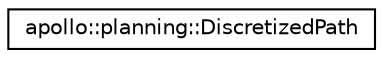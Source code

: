 digraph "Graphical Class Hierarchy"
{
  edge [fontname="Helvetica",fontsize="10",labelfontname="Helvetica",labelfontsize="10"];
  node [fontname="Helvetica",fontsize="10",shape=record];
  rankdir="LR";
  Node1 [label="apollo::planning::DiscretizedPath",height=0.2,width=0.4,color="black", fillcolor="white", style="filled",URL="$classapollo_1_1planning_1_1DiscretizedPath.html"];
}
